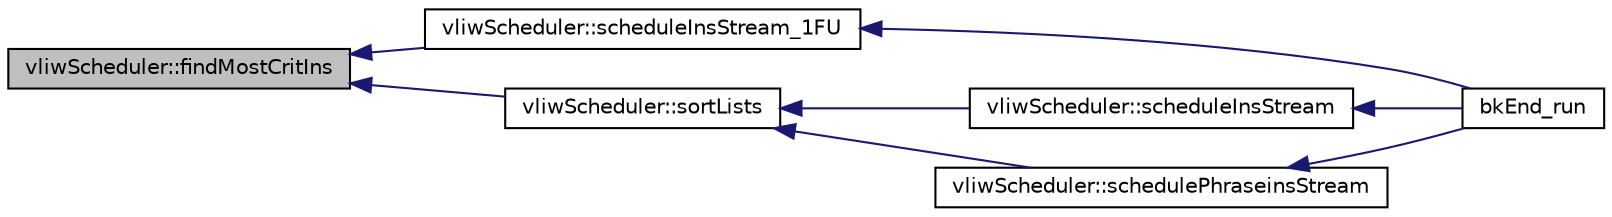 digraph G
{
  edge [fontname="Helvetica",fontsize="10",labelfontname="Helvetica",labelfontsize="10"];
  node [fontname="Helvetica",fontsize="10",shape=record];
  rankdir=LR;
  Node1 [label="vliwScheduler::findMostCritIns",height=0.2,width=0.4,color="black", fillcolor="grey75", style="filled" fontcolor="black"];
  Node1 -> Node2 [dir=back,color="midnightblue",fontsize="10",style="solid"];
  Node2 [label="vliwScheduler::scheduleInsStream_1FU",height=0.2,width=0.4,color="black", fillcolor="white", style="filled",URL="$classvliwScheduler.html#aab01a955d85779eeeddb36cf921e8e80"];
  Node2 -> Node3 [dir=back,color="midnightblue",fontsize="10",style="solid"];
  Node3 [label="bkEnd_run",height=0.2,width=0.4,color="black", fillcolor="white", style="filled",URL="$bkEnd_8h.html#a0de885ce07273f37e162ecb0e63ec95d"];
  Node1 -> Node4 [dir=back,color="midnightblue",fontsize="10",style="solid"];
  Node4 [label="vliwScheduler::sortLists",height=0.2,width=0.4,color="black", fillcolor="white", style="filled",URL="$classvliwScheduler.html#aa7078d3900e7edcb82304e988339d33a"];
  Node4 -> Node5 [dir=back,color="midnightblue",fontsize="10",style="solid"];
  Node5 [label="vliwScheduler::scheduleInsStream",height=0.2,width=0.4,color="black", fillcolor="white", style="filled",URL="$classvliwScheduler.html#a0c1dd56c752aee739de1aa373fc16078"];
  Node5 -> Node3 [dir=back,color="midnightblue",fontsize="10",style="solid"];
  Node4 -> Node6 [dir=back,color="midnightblue",fontsize="10",style="solid"];
  Node6 [label="vliwScheduler::schedulePhraseinsStream",height=0.2,width=0.4,color="black", fillcolor="white", style="filled",URL="$classvliwScheduler.html#a5abce2c71dce559d07f8f5de8f04c146"];
  Node6 -> Node3 [dir=back,color="midnightblue",fontsize="10",style="solid"];
}
